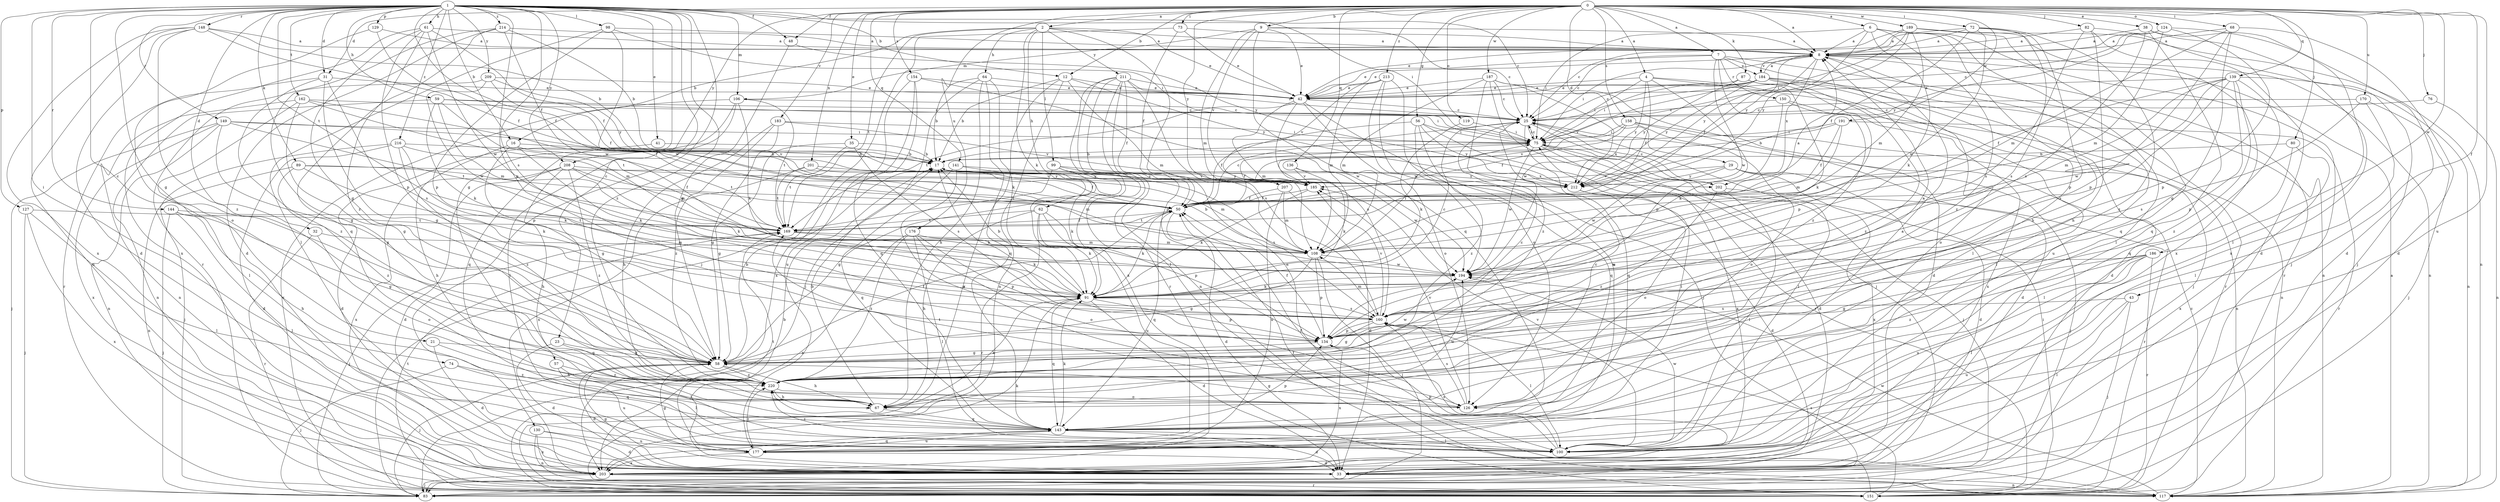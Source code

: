 strict digraph  {
0;
1;
2;
4;
6;
7;
8;
9;
12;
16;
17;
21;
23;
25;
29;
31;
32;
33;
35;
38;
41;
42;
43;
48;
50;
56;
57;
58;
59;
61;
62;
64;
67;
68;
72;
73;
74;
75;
76;
80;
82;
83;
87;
89;
91;
98;
99;
100;
106;
108;
117;
119;
124;
126;
127;
129;
130;
134;
136;
139;
141;
143;
144;
148;
149;
150;
151;
154;
158;
160;
162;
169;
170;
176;
177;
183;
184;
185;
186;
187;
189;
191;
194;
201;
202;
203;
207;
208;
209;
211;
212;
213;
214;
216;
220;
0 -> 2  [label=a];
0 -> 4  [label=a];
0 -> 6  [label=a];
0 -> 7  [label=a];
0 -> 8  [label=a];
0 -> 9  [label=b];
0 -> 12  [label=b];
0 -> 29  [label=d];
0 -> 31  [label=d];
0 -> 35  [label=e];
0 -> 38  [label=e];
0 -> 43  [label=f];
0 -> 48  [label=f];
0 -> 56  [label=g];
0 -> 68  [label=i];
0 -> 72  [label=i];
0 -> 73  [label=i];
0 -> 76  [label=j];
0 -> 80  [label=j];
0 -> 82  [label=j];
0 -> 87  [label=k];
0 -> 119  [label=o];
0 -> 124  [label=o];
0 -> 136  [label=q];
0 -> 139  [label=q];
0 -> 141  [label=q];
0 -> 154  [label=s];
0 -> 158  [label=s];
0 -> 170  [label=u];
0 -> 176  [label=u];
0 -> 177  [label=u];
0 -> 183  [label=v];
0 -> 186  [label=w];
0 -> 187  [label=w];
0 -> 189  [label=w];
0 -> 191  [label=w];
0 -> 201  [label=x];
0 -> 207  [label=y];
0 -> 208  [label=y];
0 -> 213  [label=z];
1 -> 12  [label=b];
1 -> 16  [label=b];
1 -> 21  [label=c];
1 -> 23  [label=c];
1 -> 25  [label=c];
1 -> 31  [label=d];
1 -> 32  [label=d];
1 -> 41  [label=e];
1 -> 48  [label=f];
1 -> 50  [label=f];
1 -> 57  [label=g];
1 -> 58  [label=g];
1 -> 59  [label=h];
1 -> 61  [label=h];
1 -> 74  [label=i];
1 -> 75  [label=i];
1 -> 89  [label=k];
1 -> 98  [label=l];
1 -> 106  [label=m];
1 -> 127  [label=p];
1 -> 129  [label=p];
1 -> 130  [label=p];
1 -> 134  [label=p];
1 -> 144  [label=r];
1 -> 148  [label=r];
1 -> 149  [label=r];
1 -> 160  [label=s];
1 -> 162  [label=t];
1 -> 169  [label=t];
1 -> 208  [label=y];
1 -> 209  [label=y];
1 -> 214  [label=z];
1 -> 216  [label=z];
1 -> 220  [label=z];
2 -> 8  [label=a];
2 -> 16  [label=b];
2 -> 42  [label=e];
2 -> 62  [label=h];
2 -> 64  [label=h];
2 -> 91  [label=k];
2 -> 99  [label=l];
2 -> 117  [label=n];
2 -> 169  [label=t];
2 -> 211  [label=y];
4 -> 42  [label=e];
4 -> 50  [label=f];
4 -> 75  [label=i];
4 -> 83  [label=j];
4 -> 100  [label=l];
4 -> 134  [label=p];
4 -> 212  [label=y];
6 -> 8  [label=a];
6 -> 67  [label=h];
6 -> 75  [label=i];
6 -> 83  [label=j];
6 -> 91  [label=k];
6 -> 100  [label=l];
6 -> 212  [label=y];
6 -> 220  [label=z];
7 -> 25  [label=c];
7 -> 42  [label=e];
7 -> 100  [label=l];
7 -> 117  [label=n];
7 -> 150  [label=r];
7 -> 184  [label=v];
7 -> 194  [label=w];
7 -> 220  [label=z];
8 -> 42  [label=e];
8 -> 50  [label=f];
8 -> 75  [label=i];
8 -> 117  [label=n];
8 -> 151  [label=r];
8 -> 177  [label=u];
8 -> 184  [label=v];
8 -> 202  [label=x];
8 -> 212  [label=y];
9 -> 8  [label=a];
9 -> 25  [label=c];
9 -> 42  [label=e];
9 -> 106  [label=m];
9 -> 108  [label=m];
9 -> 143  [label=q];
9 -> 185  [label=v];
12 -> 17  [label=b];
12 -> 42  [label=e];
12 -> 108  [label=m];
12 -> 117  [label=n];
12 -> 151  [label=r];
12 -> 212  [label=y];
16 -> 17  [label=b];
16 -> 58  [label=g];
16 -> 67  [label=h];
16 -> 91  [label=k];
16 -> 169  [label=t];
17 -> 185  [label=v];
17 -> 202  [label=x];
17 -> 212  [label=y];
21 -> 33  [label=d];
21 -> 58  [label=g];
21 -> 67  [label=h];
23 -> 33  [label=d];
23 -> 58  [label=g];
23 -> 100  [label=l];
25 -> 75  [label=i];
25 -> 100  [label=l];
25 -> 143  [label=q];
25 -> 202  [label=x];
29 -> 33  [label=d];
29 -> 83  [label=j];
29 -> 185  [label=v];
29 -> 194  [label=w];
29 -> 203  [label=x];
29 -> 212  [label=y];
31 -> 42  [label=e];
31 -> 58  [label=g];
31 -> 151  [label=r];
31 -> 160  [label=s];
31 -> 220  [label=z];
32 -> 108  [label=m];
32 -> 126  [label=o];
32 -> 151  [label=r];
33 -> 17  [label=b];
33 -> 58  [label=g];
33 -> 117  [label=n];
35 -> 17  [label=b];
35 -> 58  [label=g];
35 -> 160  [label=s];
35 -> 169  [label=t];
38 -> 8  [label=a];
38 -> 33  [label=d];
38 -> 143  [label=q];
38 -> 160  [label=s];
38 -> 203  [label=x];
41 -> 17  [label=b];
41 -> 33  [label=d];
42 -> 25  [label=c];
42 -> 83  [label=j];
42 -> 108  [label=m];
42 -> 126  [label=o];
42 -> 160  [label=s];
42 -> 169  [label=t];
43 -> 83  [label=j];
43 -> 100  [label=l];
43 -> 160  [label=s];
43 -> 177  [label=u];
48 -> 58  [label=g];
48 -> 212  [label=y];
50 -> 25  [label=c];
50 -> 33  [label=d];
50 -> 91  [label=k];
50 -> 143  [label=q];
50 -> 169  [label=t];
56 -> 50  [label=f];
56 -> 75  [label=i];
56 -> 143  [label=q];
56 -> 151  [label=r];
56 -> 212  [label=y];
56 -> 220  [label=z];
57 -> 100  [label=l];
57 -> 177  [label=u];
57 -> 220  [label=z];
58 -> 17  [label=b];
58 -> 25  [label=c];
58 -> 33  [label=d];
58 -> 50  [label=f];
58 -> 67  [label=h];
58 -> 83  [label=j];
58 -> 194  [label=w];
58 -> 220  [label=z];
59 -> 25  [label=c];
59 -> 75  [label=i];
59 -> 91  [label=k];
59 -> 108  [label=m];
59 -> 117  [label=n];
59 -> 169  [label=t];
61 -> 8  [label=a];
61 -> 50  [label=f];
61 -> 58  [label=g];
61 -> 134  [label=p];
61 -> 194  [label=w];
61 -> 203  [label=x];
61 -> 220  [label=z];
62 -> 67  [label=h];
62 -> 91  [label=k];
62 -> 134  [label=p];
62 -> 151  [label=r];
62 -> 169  [label=t];
62 -> 177  [label=u];
64 -> 17  [label=b];
64 -> 42  [label=e];
64 -> 67  [label=h];
64 -> 83  [label=j];
64 -> 91  [label=k];
64 -> 143  [label=q];
67 -> 17  [label=b];
67 -> 25  [label=c];
67 -> 91  [label=k];
67 -> 143  [label=q];
67 -> 194  [label=w];
68 -> 8  [label=a];
68 -> 33  [label=d];
68 -> 58  [label=g];
68 -> 108  [label=m];
68 -> 134  [label=p];
72 -> 8  [label=a];
72 -> 25  [label=c];
72 -> 50  [label=f];
72 -> 134  [label=p];
72 -> 160  [label=s];
72 -> 194  [label=w];
72 -> 220  [label=z];
73 -> 8  [label=a];
73 -> 42  [label=e];
73 -> 50  [label=f];
73 -> 83  [label=j];
74 -> 83  [label=j];
74 -> 143  [label=q];
74 -> 220  [label=z];
75 -> 17  [label=b];
75 -> 25  [label=c];
75 -> 33  [label=d];
75 -> 50  [label=f];
75 -> 83  [label=j];
75 -> 194  [label=w];
75 -> 203  [label=x];
76 -> 25  [label=c];
76 -> 117  [label=n];
80 -> 17  [label=b];
80 -> 100  [label=l];
80 -> 203  [label=x];
82 -> 8  [label=a];
82 -> 33  [label=d];
82 -> 67  [label=h];
82 -> 83  [label=j];
82 -> 160  [label=s];
87 -> 42  [label=e];
87 -> 91  [label=k];
87 -> 134  [label=p];
87 -> 212  [label=y];
89 -> 50  [label=f];
89 -> 91  [label=k];
89 -> 117  [label=n];
89 -> 212  [label=y];
89 -> 220  [label=z];
91 -> 17  [label=b];
91 -> 25  [label=c];
91 -> 33  [label=d];
91 -> 134  [label=p];
91 -> 143  [label=q];
91 -> 160  [label=s];
98 -> 8  [label=a];
98 -> 75  [label=i];
98 -> 100  [label=l];
98 -> 134  [label=p];
98 -> 194  [label=w];
99 -> 58  [label=g];
99 -> 91  [label=k];
99 -> 160  [label=s];
99 -> 169  [label=t];
99 -> 185  [label=v];
100 -> 50  [label=f];
100 -> 134  [label=p];
100 -> 185  [label=v];
100 -> 194  [label=w];
100 -> 220  [label=z];
106 -> 25  [label=c];
106 -> 91  [label=k];
106 -> 100  [label=l];
106 -> 143  [label=q];
106 -> 151  [label=r];
106 -> 169  [label=t];
108 -> 17  [label=b];
108 -> 58  [label=g];
108 -> 75  [label=i];
108 -> 83  [label=j];
108 -> 134  [label=p];
108 -> 194  [label=w];
117 -> 8  [label=a];
117 -> 25  [label=c];
117 -> 194  [label=w];
119 -> 75  [label=i];
119 -> 91  [label=k];
124 -> 8  [label=a];
124 -> 25  [label=c];
124 -> 100  [label=l];
124 -> 108  [label=m];
124 -> 134  [label=p];
124 -> 212  [label=y];
126 -> 8  [label=a];
126 -> 58  [label=g];
126 -> 160  [label=s];
126 -> 169  [label=t];
126 -> 185  [label=v];
127 -> 83  [label=j];
127 -> 100  [label=l];
127 -> 169  [label=t];
127 -> 203  [label=x];
129 -> 8  [label=a];
129 -> 50  [label=f];
129 -> 126  [label=o];
130 -> 33  [label=d];
130 -> 117  [label=n];
130 -> 177  [label=u];
130 -> 203  [label=x];
134 -> 8  [label=a];
134 -> 50  [label=f];
134 -> 58  [label=g];
134 -> 203  [label=x];
136 -> 91  [label=k];
136 -> 185  [label=v];
136 -> 194  [label=w];
139 -> 42  [label=e];
139 -> 50  [label=f];
139 -> 108  [label=m];
139 -> 117  [label=n];
139 -> 134  [label=p];
139 -> 143  [label=q];
139 -> 160  [label=s];
139 -> 194  [label=w];
139 -> 220  [label=z];
141 -> 108  [label=m];
141 -> 126  [label=o];
141 -> 143  [label=q];
141 -> 212  [label=y];
143 -> 33  [label=d];
143 -> 75  [label=i];
143 -> 91  [label=k];
143 -> 100  [label=l];
143 -> 134  [label=p];
143 -> 177  [label=u];
143 -> 203  [label=x];
143 -> 220  [label=z];
144 -> 58  [label=g];
144 -> 67  [label=h];
144 -> 83  [label=j];
144 -> 100  [label=l];
144 -> 169  [label=t];
148 -> 8  [label=a];
148 -> 17  [label=b];
148 -> 33  [label=d];
148 -> 50  [label=f];
148 -> 117  [label=n];
148 -> 203  [label=x];
148 -> 220  [label=z];
149 -> 58  [label=g];
149 -> 75  [label=i];
149 -> 83  [label=j];
149 -> 117  [label=n];
149 -> 169  [label=t];
149 -> 185  [label=v];
149 -> 203  [label=x];
150 -> 25  [label=c];
150 -> 91  [label=k];
150 -> 117  [label=n];
150 -> 203  [label=x];
151 -> 50  [label=f];
151 -> 75  [label=i];
151 -> 160  [label=s];
151 -> 169  [label=t];
154 -> 42  [label=e];
154 -> 143  [label=q];
154 -> 177  [label=u];
154 -> 194  [label=w];
154 -> 203  [label=x];
158 -> 33  [label=d];
158 -> 50  [label=f];
158 -> 75  [label=i];
158 -> 117  [label=n];
158 -> 126  [label=o];
158 -> 185  [label=v];
160 -> 17  [label=b];
160 -> 58  [label=g];
160 -> 100  [label=l];
160 -> 108  [label=m];
160 -> 134  [label=p];
160 -> 185  [label=v];
162 -> 25  [label=c];
162 -> 50  [label=f];
162 -> 58  [label=g];
162 -> 100  [label=l];
162 -> 108  [label=m];
162 -> 117  [label=n];
169 -> 8  [label=a];
169 -> 50  [label=f];
169 -> 83  [label=j];
169 -> 91  [label=k];
169 -> 108  [label=m];
170 -> 25  [label=c];
170 -> 83  [label=j];
170 -> 100  [label=l];
170 -> 160  [label=s];
176 -> 100  [label=l];
176 -> 108  [label=m];
176 -> 126  [label=o];
176 -> 134  [label=p];
176 -> 203  [label=x];
176 -> 220  [label=z];
177 -> 33  [label=d];
177 -> 58  [label=g];
177 -> 143  [label=q];
177 -> 169  [label=t];
177 -> 203  [label=x];
177 -> 220  [label=z];
183 -> 58  [label=g];
183 -> 67  [label=h];
183 -> 75  [label=i];
183 -> 185  [label=v];
183 -> 220  [label=z];
184 -> 8  [label=a];
184 -> 25  [label=c];
184 -> 33  [label=d];
184 -> 42  [label=e];
184 -> 75  [label=i];
184 -> 126  [label=o];
184 -> 151  [label=r];
184 -> 185  [label=v];
184 -> 212  [label=y];
184 -> 220  [label=z];
185 -> 50  [label=f];
185 -> 91  [label=k];
186 -> 58  [label=g];
186 -> 100  [label=l];
186 -> 151  [label=r];
186 -> 177  [label=u];
186 -> 194  [label=w];
186 -> 220  [label=z];
187 -> 25  [label=c];
187 -> 33  [label=d];
187 -> 42  [label=e];
187 -> 83  [label=j];
187 -> 108  [label=m];
187 -> 194  [label=w];
187 -> 220  [label=z];
189 -> 8  [label=a];
189 -> 42  [label=e];
189 -> 75  [label=i];
189 -> 108  [label=m];
189 -> 117  [label=n];
189 -> 143  [label=q];
189 -> 203  [label=x];
189 -> 212  [label=y];
191 -> 17  [label=b];
191 -> 50  [label=f];
191 -> 75  [label=i];
191 -> 108  [label=m];
191 -> 151  [label=r];
194 -> 91  [label=k];
201 -> 50  [label=f];
201 -> 169  [label=t];
201 -> 203  [label=x];
201 -> 212  [label=y];
202 -> 25  [label=c];
202 -> 100  [label=l];
202 -> 151  [label=r];
202 -> 220  [label=z];
203 -> 83  [label=j];
203 -> 91  [label=k];
203 -> 151  [label=r];
203 -> 160  [label=s];
207 -> 33  [label=d];
207 -> 50  [label=f];
207 -> 108  [label=m];
207 -> 177  [label=u];
208 -> 33  [label=d];
208 -> 67  [label=h];
208 -> 91  [label=k];
208 -> 108  [label=m];
208 -> 185  [label=v];
208 -> 203  [label=x];
208 -> 220  [label=z];
209 -> 42  [label=e];
209 -> 50  [label=f];
209 -> 58  [label=g];
209 -> 194  [label=w];
209 -> 212  [label=y];
211 -> 25  [label=c];
211 -> 42  [label=e];
211 -> 50  [label=f];
211 -> 100  [label=l];
211 -> 117  [label=n];
211 -> 134  [label=p];
211 -> 151  [label=r];
211 -> 160  [label=s];
211 -> 203  [label=x];
212 -> 33  [label=d];
212 -> 126  [label=o];
213 -> 42  [label=e];
213 -> 108  [label=m];
213 -> 126  [label=o];
213 -> 177  [label=u];
213 -> 185  [label=v];
213 -> 194  [label=w];
214 -> 8  [label=a];
214 -> 17  [label=b];
214 -> 33  [label=d];
214 -> 143  [label=q];
214 -> 151  [label=r];
214 -> 194  [label=w];
216 -> 17  [label=b];
216 -> 33  [label=d];
216 -> 83  [label=j];
216 -> 91  [label=k];
216 -> 108  [label=m];
216 -> 220  [label=z];
220 -> 67  [label=h];
220 -> 126  [label=o];
}
